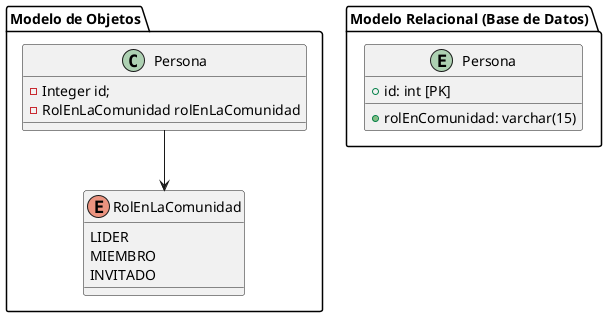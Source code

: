 @startuml

package "Modelo de Objetos" {
  class Persona {
    - Integer id;
    -RolEnLaComunidad rolEnLaComunidad
  }

    Persona --> RolEnLaComunidad
  enum RolEnLaComunidad {
    LIDER
    MIEMBRO
    INVITADO
  }
}

package "Modelo Relacional (Base de Datos)" {

  entity Persona {
    +id: int [PK]
    +rolEnComunidad: varchar(15)
  }

}


@enduml


